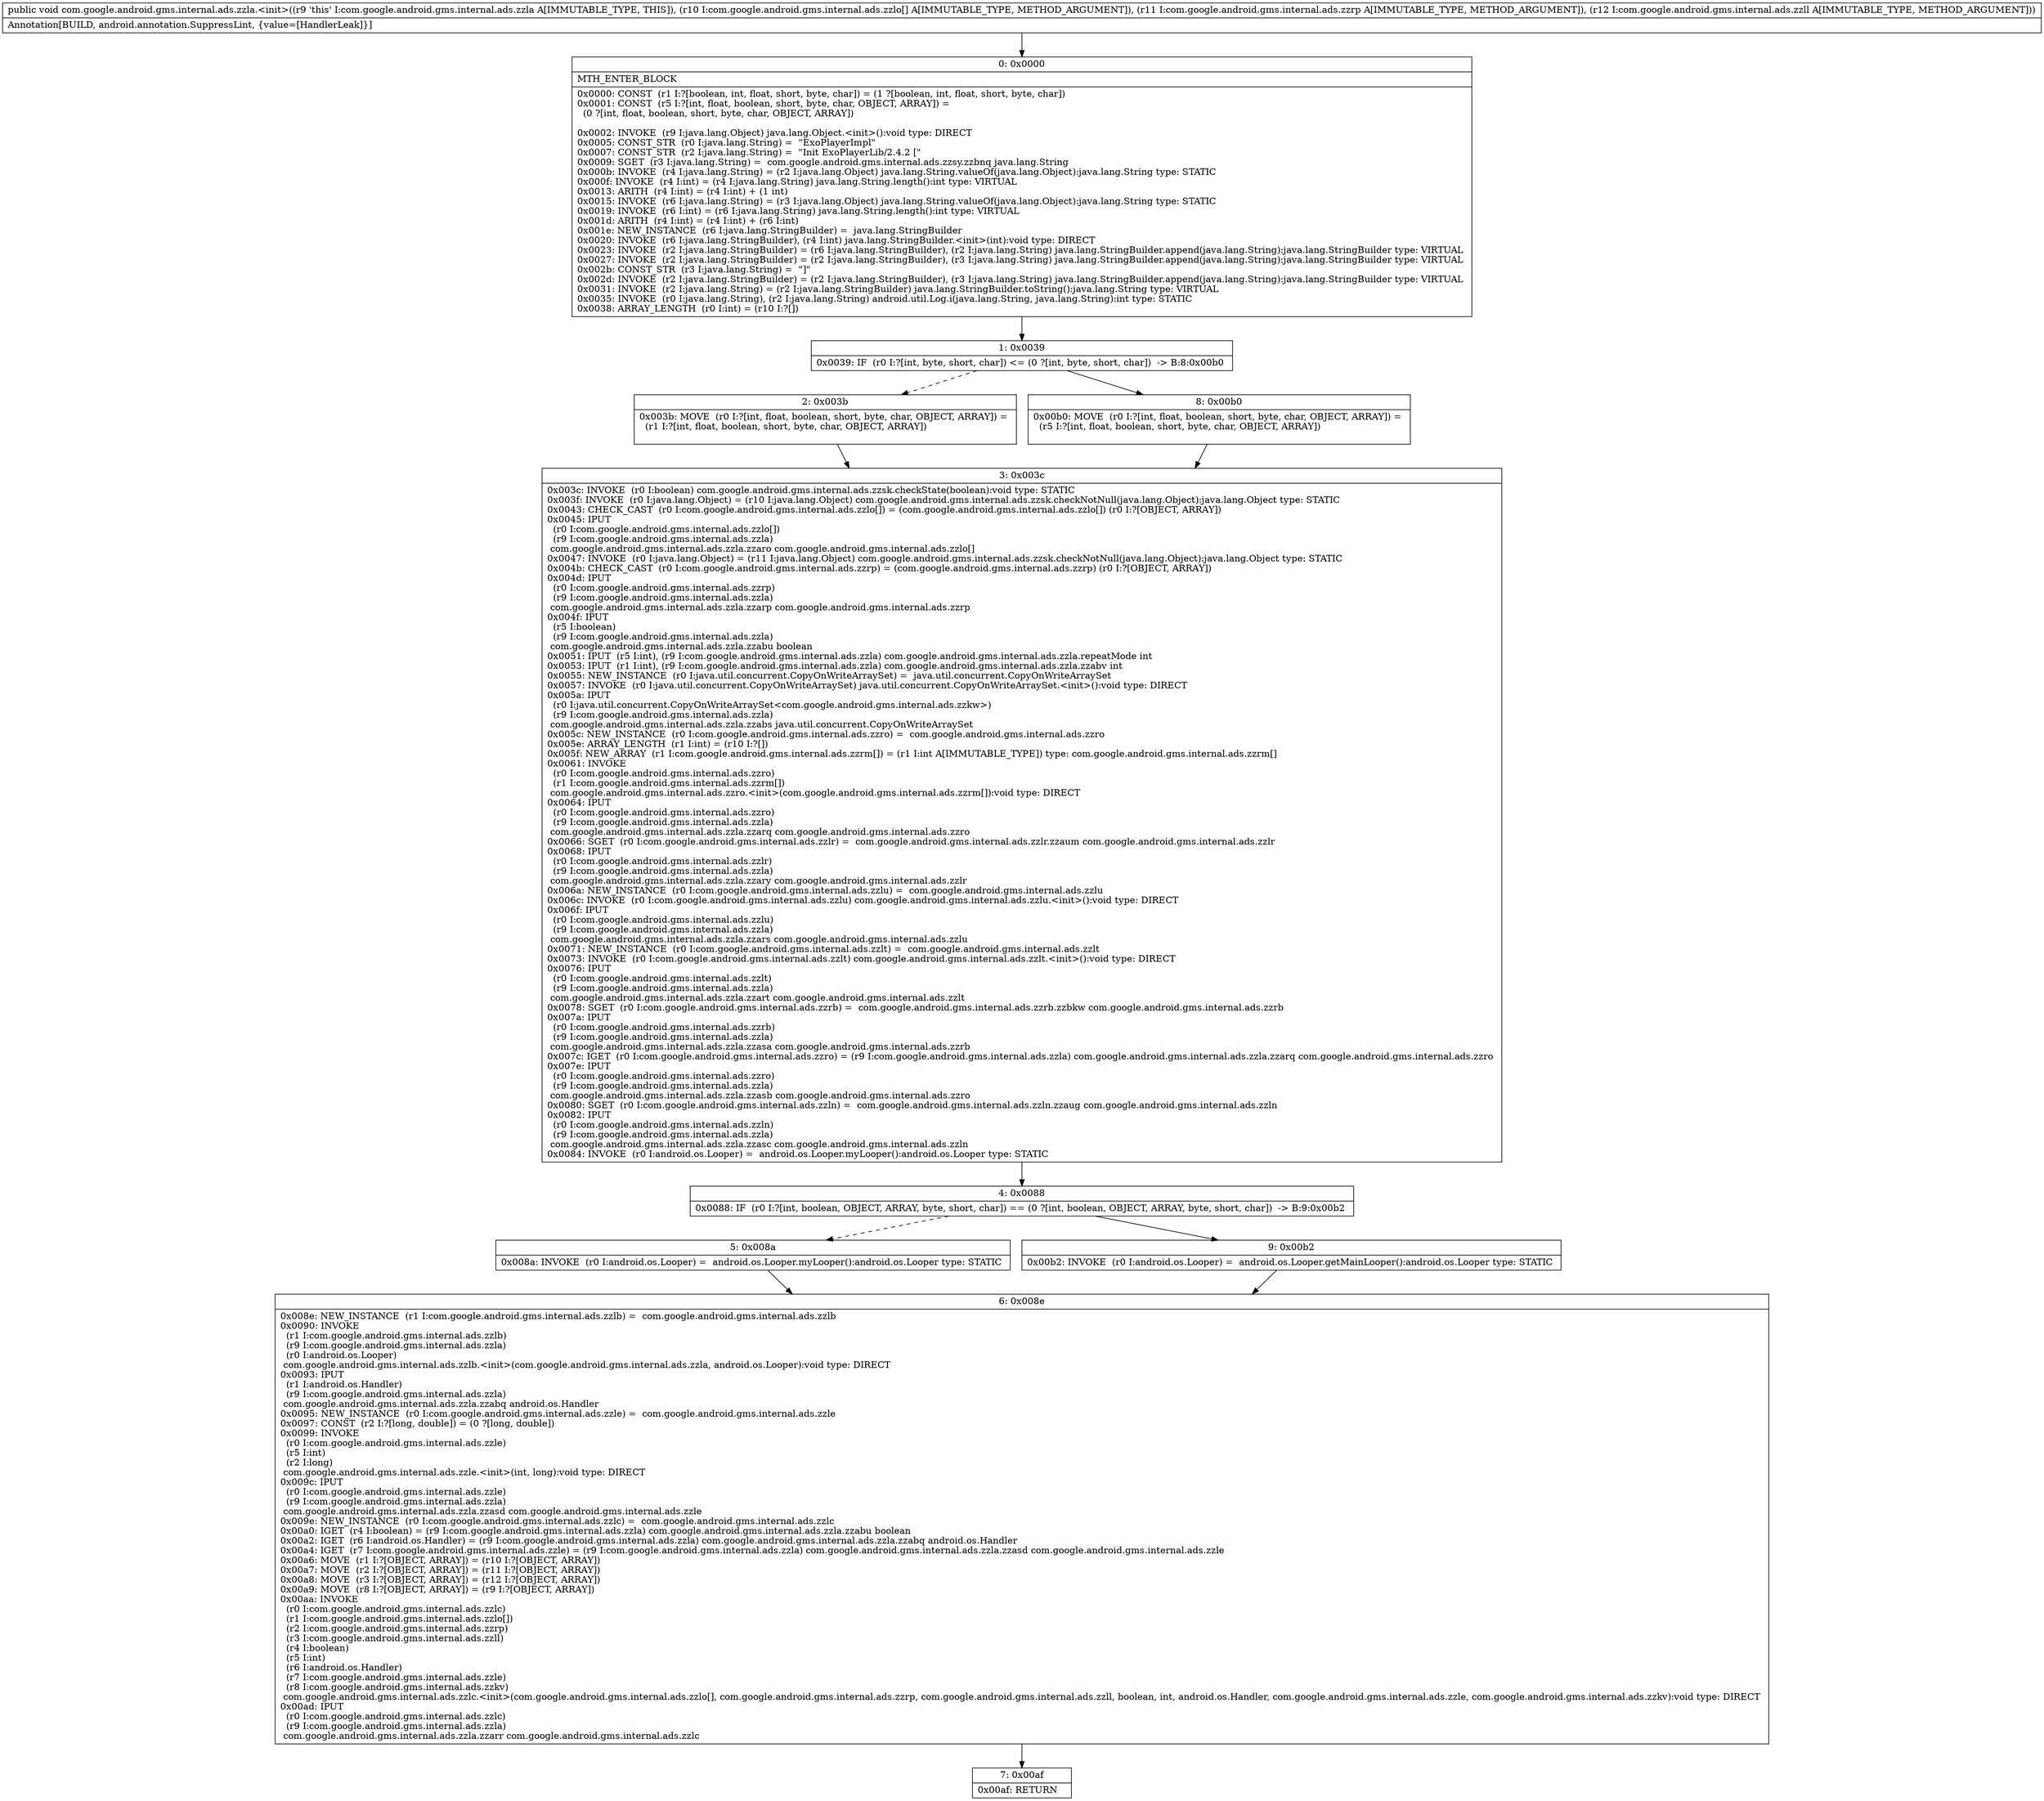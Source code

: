 digraph "CFG forcom.google.android.gms.internal.ads.zzla.\<init\>([Lcom\/google\/android\/gms\/internal\/ads\/zzlo;Lcom\/google\/android\/gms\/internal\/ads\/zzrp;Lcom\/google\/android\/gms\/internal\/ads\/zzll;)V" {
Node_0 [shape=record,label="{0\:\ 0x0000|MTH_ENTER_BLOCK\l|0x0000: CONST  (r1 I:?[boolean, int, float, short, byte, char]) = (1 ?[boolean, int, float, short, byte, char]) \l0x0001: CONST  (r5 I:?[int, float, boolean, short, byte, char, OBJECT, ARRAY]) = \l  (0 ?[int, float, boolean, short, byte, char, OBJECT, ARRAY])\l \l0x0002: INVOKE  (r9 I:java.lang.Object) java.lang.Object.\<init\>():void type: DIRECT \l0x0005: CONST_STR  (r0 I:java.lang.String) =  \"ExoPlayerImpl\" \l0x0007: CONST_STR  (r2 I:java.lang.String) =  \"Init ExoPlayerLib\/2.4.2 [\" \l0x0009: SGET  (r3 I:java.lang.String) =  com.google.android.gms.internal.ads.zzsy.zzbnq java.lang.String \l0x000b: INVOKE  (r4 I:java.lang.String) = (r2 I:java.lang.Object) java.lang.String.valueOf(java.lang.Object):java.lang.String type: STATIC \l0x000f: INVOKE  (r4 I:int) = (r4 I:java.lang.String) java.lang.String.length():int type: VIRTUAL \l0x0013: ARITH  (r4 I:int) = (r4 I:int) + (1 int) \l0x0015: INVOKE  (r6 I:java.lang.String) = (r3 I:java.lang.Object) java.lang.String.valueOf(java.lang.Object):java.lang.String type: STATIC \l0x0019: INVOKE  (r6 I:int) = (r6 I:java.lang.String) java.lang.String.length():int type: VIRTUAL \l0x001d: ARITH  (r4 I:int) = (r4 I:int) + (r6 I:int) \l0x001e: NEW_INSTANCE  (r6 I:java.lang.StringBuilder) =  java.lang.StringBuilder \l0x0020: INVOKE  (r6 I:java.lang.StringBuilder), (r4 I:int) java.lang.StringBuilder.\<init\>(int):void type: DIRECT \l0x0023: INVOKE  (r2 I:java.lang.StringBuilder) = (r6 I:java.lang.StringBuilder), (r2 I:java.lang.String) java.lang.StringBuilder.append(java.lang.String):java.lang.StringBuilder type: VIRTUAL \l0x0027: INVOKE  (r2 I:java.lang.StringBuilder) = (r2 I:java.lang.StringBuilder), (r3 I:java.lang.String) java.lang.StringBuilder.append(java.lang.String):java.lang.StringBuilder type: VIRTUAL \l0x002b: CONST_STR  (r3 I:java.lang.String) =  \"]\" \l0x002d: INVOKE  (r2 I:java.lang.StringBuilder) = (r2 I:java.lang.StringBuilder), (r3 I:java.lang.String) java.lang.StringBuilder.append(java.lang.String):java.lang.StringBuilder type: VIRTUAL \l0x0031: INVOKE  (r2 I:java.lang.String) = (r2 I:java.lang.StringBuilder) java.lang.StringBuilder.toString():java.lang.String type: VIRTUAL \l0x0035: INVOKE  (r0 I:java.lang.String), (r2 I:java.lang.String) android.util.Log.i(java.lang.String, java.lang.String):int type: STATIC \l0x0038: ARRAY_LENGTH  (r0 I:int) = (r10 I:?[]) \l}"];
Node_1 [shape=record,label="{1\:\ 0x0039|0x0039: IF  (r0 I:?[int, byte, short, char]) \<= (0 ?[int, byte, short, char])  \-\> B:8:0x00b0 \l}"];
Node_2 [shape=record,label="{2\:\ 0x003b|0x003b: MOVE  (r0 I:?[int, float, boolean, short, byte, char, OBJECT, ARRAY]) = \l  (r1 I:?[int, float, boolean, short, byte, char, OBJECT, ARRAY])\l \l}"];
Node_3 [shape=record,label="{3\:\ 0x003c|0x003c: INVOKE  (r0 I:boolean) com.google.android.gms.internal.ads.zzsk.checkState(boolean):void type: STATIC \l0x003f: INVOKE  (r0 I:java.lang.Object) = (r10 I:java.lang.Object) com.google.android.gms.internal.ads.zzsk.checkNotNull(java.lang.Object):java.lang.Object type: STATIC \l0x0043: CHECK_CAST  (r0 I:com.google.android.gms.internal.ads.zzlo[]) = (com.google.android.gms.internal.ads.zzlo[]) (r0 I:?[OBJECT, ARRAY]) \l0x0045: IPUT  \l  (r0 I:com.google.android.gms.internal.ads.zzlo[])\l  (r9 I:com.google.android.gms.internal.ads.zzla)\l com.google.android.gms.internal.ads.zzla.zzaro com.google.android.gms.internal.ads.zzlo[] \l0x0047: INVOKE  (r0 I:java.lang.Object) = (r11 I:java.lang.Object) com.google.android.gms.internal.ads.zzsk.checkNotNull(java.lang.Object):java.lang.Object type: STATIC \l0x004b: CHECK_CAST  (r0 I:com.google.android.gms.internal.ads.zzrp) = (com.google.android.gms.internal.ads.zzrp) (r0 I:?[OBJECT, ARRAY]) \l0x004d: IPUT  \l  (r0 I:com.google.android.gms.internal.ads.zzrp)\l  (r9 I:com.google.android.gms.internal.ads.zzla)\l com.google.android.gms.internal.ads.zzla.zzarp com.google.android.gms.internal.ads.zzrp \l0x004f: IPUT  \l  (r5 I:boolean)\l  (r9 I:com.google.android.gms.internal.ads.zzla)\l com.google.android.gms.internal.ads.zzla.zzabu boolean \l0x0051: IPUT  (r5 I:int), (r9 I:com.google.android.gms.internal.ads.zzla) com.google.android.gms.internal.ads.zzla.repeatMode int \l0x0053: IPUT  (r1 I:int), (r9 I:com.google.android.gms.internal.ads.zzla) com.google.android.gms.internal.ads.zzla.zzabv int \l0x0055: NEW_INSTANCE  (r0 I:java.util.concurrent.CopyOnWriteArraySet) =  java.util.concurrent.CopyOnWriteArraySet \l0x0057: INVOKE  (r0 I:java.util.concurrent.CopyOnWriteArraySet) java.util.concurrent.CopyOnWriteArraySet.\<init\>():void type: DIRECT \l0x005a: IPUT  \l  (r0 I:java.util.concurrent.CopyOnWriteArraySet\<com.google.android.gms.internal.ads.zzkw\>)\l  (r9 I:com.google.android.gms.internal.ads.zzla)\l com.google.android.gms.internal.ads.zzla.zzabs java.util.concurrent.CopyOnWriteArraySet \l0x005c: NEW_INSTANCE  (r0 I:com.google.android.gms.internal.ads.zzro) =  com.google.android.gms.internal.ads.zzro \l0x005e: ARRAY_LENGTH  (r1 I:int) = (r10 I:?[]) \l0x005f: NEW_ARRAY  (r1 I:com.google.android.gms.internal.ads.zzrm[]) = (r1 I:int A[IMMUTABLE_TYPE]) type: com.google.android.gms.internal.ads.zzrm[] \l0x0061: INVOKE  \l  (r0 I:com.google.android.gms.internal.ads.zzro)\l  (r1 I:com.google.android.gms.internal.ads.zzrm[])\l com.google.android.gms.internal.ads.zzro.\<init\>(com.google.android.gms.internal.ads.zzrm[]):void type: DIRECT \l0x0064: IPUT  \l  (r0 I:com.google.android.gms.internal.ads.zzro)\l  (r9 I:com.google.android.gms.internal.ads.zzla)\l com.google.android.gms.internal.ads.zzla.zzarq com.google.android.gms.internal.ads.zzro \l0x0066: SGET  (r0 I:com.google.android.gms.internal.ads.zzlr) =  com.google.android.gms.internal.ads.zzlr.zzaum com.google.android.gms.internal.ads.zzlr \l0x0068: IPUT  \l  (r0 I:com.google.android.gms.internal.ads.zzlr)\l  (r9 I:com.google.android.gms.internal.ads.zzla)\l com.google.android.gms.internal.ads.zzla.zzary com.google.android.gms.internal.ads.zzlr \l0x006a: NEW_INSTANCE  (r0 I:com.google.android.gms.internal.ads.zzlu) =  com.google.android.gms.internal.ads.zzlu \l0x006c: INVOKE  (r0 I:com.google.android.gms.internal.ads.zzlu) com.google.android.gms.internal.ads.zzlu.\<init\>():void type: DIRECT \l0x006f: IPUT  \l  (r0 I:com.google.android.gms.internal.ads.zzlu)\l  (r9 I:com.google.android.gms.internal.ads.zzla)\l com.google.android.gms.internal.ads.zzla.zzars com.google.android.gms.internal.ads.zzlu \l0x0071: NEW_INSTANCE  (r0 I:com.google.android.gms.internal.ads.zzlt) =  com.google.android.gms.internal.ads.zzlt \l0x0073: INVOKE  (r0 I:com.google.android.gms.internal.ads.zzlt) com.google.android.gms.internal.ads.zzlt.\<init\>():void type: DIRECT \l0x0076: IPUT  \l  (r0 I:com.google.android.gms.internal.ads.zzlt)\l  (r9 I:com.google.android.gms.internal.ads.zzla)\l com.google.android.gms.internal.ads.zzla.zzart com.google.android.gms.internal.ads.zzlt \l0x0078: SGET  (r0 I:com.google.android.gms.internal.ads.zzrb) =  com.google.android.gms.internal.ads.zzrb.zzbkw com.google.android.gms.internal.ads.zzrb \l0x007a: IPUT  \l  (r0 I:com.google.android.gms.internal.ads.zzrb)\l  (r9 I:com.google.android.gms.internal.ads.zzla)\l com.google.android.gms.internal.ads.zzla.zzasa com.google.android.gms.internal.ads.zzrb \l0x007c: IGET  (r0 I:com.google.android.gms.internal.ads.zzro) = (r9 I:com.google.android.gms.internal.ads.zzla) com.google.android.gms.internal.ads.zzla.zzarq com.google.android.gms.internal.ads.zzro \l0x007e: IPUT  \l  (r0 I:com.google.android.gms.internal.ads.zzro)\l  (r9 I:com.google.android.gms.internal.ads.zzla)\l com.google.android.gms.internal.ads.zzla.zzasb com.google.android.gms.internal.ads.zzro \l0x0080: SGET  (r0 I:com.google.android.gms.internal.ads.zzln) =  com.google.android.gms.internal.ads.zzln.zzaug com.google.android.gms.internal.ads.zzln \l0x0082: IPUT  \l  (r0 I:com.google.android.gms.internal.ads.zzln)\l  (r9 I:com.google.android.gms.internal.ads.zzla)\l com.google.android.gms.internal.ads.zzla.zzasc com.google.android.gms.internal.ads.zzln \l0x0084: INVOKE  (r0 I:android.os.Looper) =  android.os.Looper.myLooper():android.os.Looper type: STATIC \l}"];
Node_4 [shape=record,label="{4\:\ 0x0088|0x0088: IF  (r0 I:?[int, boolean, OBJECT, ARRAY, byte, short, char]) == (0 ?[int, boolean, OBJECT, ARRAY, byte, short, char])  \-\> B:9:0x00b2 \l}"];
Node_5 [shape=record,label="{5\:\ 0x008a|0x008a: INVOKE  (r0 I:android.os.Looper) =  android.os.Looper.myLooper():android.os.Looper type: STATIC \l}"];
Node_6 [shape=record,label="{6\:\ 0x008e|0x008e: NEW_INSTANCE  (r1 I:com.google.android.gms.internal.ads.zzlb) =  com.google.android.gms.internal.ads.zzlb \l0x0090: INVOKE  \l  (r1 I:com.google.android.gms.internal.ads.zzlb)\l  (r9 I:com.google.android.gms.internal.ads.zzla)\l  (r0 I:android.os.Looper)\l com.google.android.gms.internal.ads.zzlb.\<init\>(com.google.android.gms.internal.ads.zzla, android.os.Looper):void type: DIRECT \l0x0093: IPUT  \l  (r1 I:android.os.Handler)\l  (r9 I:com.google.android.gms.internal.ads.zzla)\l com.google.android.gms.internal.ads.zzla.zzabq android.os.Handler \l0x0095: NEW_INSTANCE  (r0 I:com.google.android.gms.internal.ads.zzle) =  com.google.android.gms.internal.ads.zzle \l0x0097: CONST  (r2 I:?[long, double]) = (0 ?[long, double]) \l0x0099: INVOKE  \l  (r0 I:com.google.android.gms.internal.ads.zzle)\l  (r5 I:int)\l  (r2 I:long)\l com.google.android.gms.internal.ads.zzle.\<init\>(int, long):void type: DIRECT \l0x009c: IPUT  \l  (r0 I:com.google.android.gms.internal.ads.zzle)\l  (r9 I:com.google.android.gms.internal.ads.zzla)\l com.google.android.gms.internal.ads.zzla.zzasd com.google.android.gms.internal.ads.zzle \l0x009e: NEW_INSTANCE  (r0 I:com.google.android.gms.internal.ads.zzlc) =  com.google.android.gms.internal.ads.zzlc \l0x00a0: IGET  (r4 I:boolean) = (r9 I:com.google.android.gms.internal.ads.zzla) com.google.android.gms.internal.ads.zzla.zzabu boolean \l0x00a2: IGET  (r6 I:android.os.Handler) = (r9 I:com.google.android.gms.internal.ads.zzla) com.google.android.gms.internal.ads.zzla.zzabq android.os.Handler \l0x00a4: IGET  (r7 I:com.google.android.gms.internal.ads.zzle) = (r9 I:com.google.android.gms.internal.ads.zzla) com.google.android.gms.internal.ads.zzla.zzasd com.google.android.gms.internal.ads.zzle \l0x00a6: MOVE  (r1 I:?[OBJECT, ARRAY]) = (r10 I:?[OBJECT, ARRAY]) \l0x00a7: MOVE  (r2 I:?[OBJECT, ARRAY]) = (r11 I:?[OBJECT, ARRAY]) \l0x00a8: MOVE  (r3 I:?[OBJECT, ARRAY]) = (r12 I:?[OBJECT, ARRAY]) \l0x00a9: MOVE  (r8 I:?[OBJECT, ARRAY]) = (r9 I:?[OBJECT, ARRAY]) \l0x00aa: INVOKE  \l  (r0 I:com.google.android.gms.internal.ads.zzlc)\l  (r1 I:com.google.android.gms.internal.ads.zzlo[])\l  (r2 I:com.google.android.gms.internal.ads.zzrp)\l  (r3 I:com.google.android.gms.internal.ads.zzll)\l  (r4 I:boolean)\l  (r5 I:int)\l  (r6 I:android.os.Handler)\l  (r7 I:com.google.android.gms.internal.ads.zzle)\l  (r8 I:com.google.android.gms.internal.ads.zzkv)\l com.google.android.gms.internal.ads.zzlc.\<init\>(com.google.android.gms.internal.ads.zzlo[], com.google.android.gms.internal.ads.zzrp, com.google.android.gms.internal.ads.zzll, boolean, int, android.os.Handler, com.google.android.gms.internal.ads.zzle, com.google.android.gms.internal.ads.zzkv):void type: DIRECT \l0x00ad: IPUT  \l  (r0 I:com.google.android.gms.internal.ads.zzlc)\l  (r9 I:com.google.android.gms.internal.ads.zzla)\l com.google.android.gms.internal.ads.zzla.zzarr com.google.android.gms.internal.ads.zzlc \l}"];
Node_7 [shape=record,label="{7\:\ 0x00af|0x00af: RETURN   \l}"];
Node_8 [shape=record,label="{8\:\ 0x00b0|0x00b0: MOVE  (r0 I:?[int, float, boolean, short, byte, char, OBJECT, ARRAY]) = \l  (r5 I:?[int, float, boolean, short, byte, char, OBJECT, ARRAY])\l \l}"];
Node_9 [shape=record,label="{9\:\ 0x00b2|0x00b2: INVOKE  (r0 I:android.os.Looper) =  android.os.Looper.getMainLooper():android.os.Looper type: STATIC \l}"];
MethodNode[shape=record,label="{public void com.google.android.gms.internal.ads.zzla.\<init\>((r9 'this' I:com.google.android.gms.internal.ads.zzla A[IMMUTABLE_TYPE, THIS]), (r10 I:com.google.android.gms.internal.ads.zzlo[] A[IMMUTABLE_TYPE, METHOD_ARGUMENT]), (r11 I:com.google.android.gms.internal.ads.zzrp A[IMMUTABLE_TYPE, METHOD_ARGUMENT]), (r12 I:com.google.android.gms.internal.ads.zzll A[IMMUTABLE_TYPE, METHOD_ARGUMENT]))  | Annotation[BUILD, android.annotation.SuppressLint, \{value=[HandlerLeak]\}]\l}"];
MethodNode -> Node_0;
Node_0 -> Node_1;
Node_1 -> Node_2[style=dashed];
Node_1 -> Node_8;
Node_2 -> Node_3;
Node_3 -> Node_4;
Node_4 -> Node_5[style=dashed];
Node_4 -> Node_9;
Node_5 -> Node_6;
Node_6 -> Node_7;
Node_8 -> Node_3;
Node_9 -> Node_6;
}

